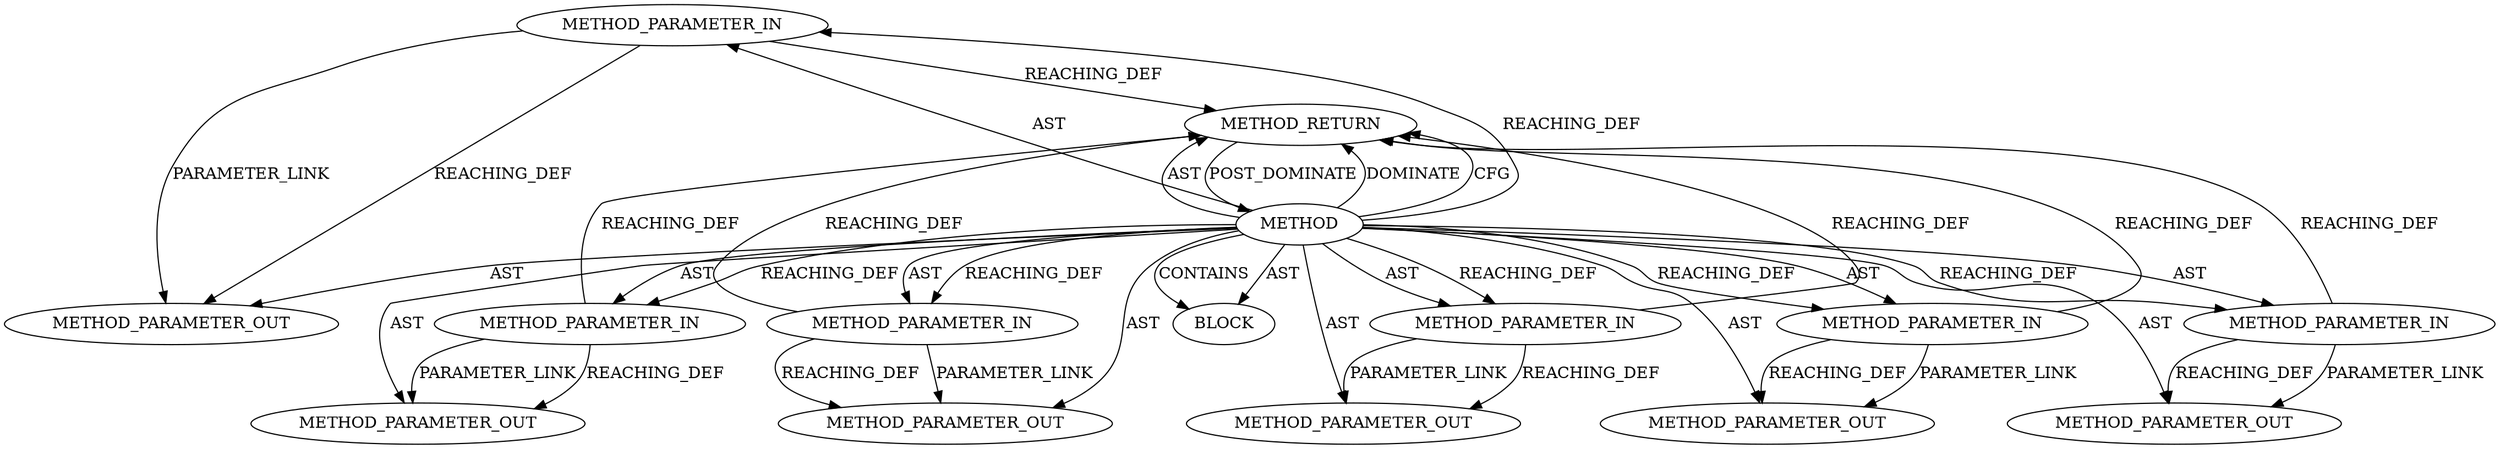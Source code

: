 digraph {
  19749 [label=METHOD_PARAMETER_IN ORDER=5 CODE="p5" IS_VARIADIC=false TYPE_FULL_NAME="ANY" EVALUATION_STRATEGY="BY_VALUE" INDEX=5 NAME="p5"]
  19745 [label=METHOD_PARAMETER_IN ORDER=1 CODE="p1" IS_VARIADIC=false TYPE_FULL_NAME="ANY" EVALUATION_STRATEGY="BY_VALUE" INDEX=1 NAME="p1"]
  19744 [label=METHOD AST_PARENT_TYPE="NAMESPACE_BLOCK" AST_PARENT_FULL_NAME="<global>" ORDER=0 CODE="<empty>" FULL_NAME="iov_iter_extract_pages" IS_EXTERNAL=true FILENAME="<empty>" SIGNATURE="" NAME="iov_iter_extract_pages"]
  19750 [label=METHOD_PARAMETER_IN ORDER=6 CODE="p6" IS_VARIADIC=false TYPE_FULL_NAME="ANY" EVALUATION_STRATEGY="BY_VALUE" INDEX=6 NAME="p6"]
  19747 [label=METHOD_PARAMETER_IN ORDER=3 CODE="p3" IS_VARIADIC=false TYPE_FULL_NAME="ANY" EVALUATION_STRATEGY="BY_VALUE" INDEX=3 NAME="p3"]
  19746 [label=METHOD_PARAMETER_IN ORDER=2 CODE="p2" IS_VARIADIC=false TYPE_FULL_NAME="ANY" EVALUATION_STRATEGY="BY_VALUE" INDEX=2 NAME="p2"]
  21911 [label=METHOD_PARAMETER_OUT ORDER=5 CODE="p5" IS_VARIADIC=false TYPE_FULL_NAME="ANY" EVALUATION_STRATEGY="BY_VALUE" INDEX=5 NAME="p5"]
  21912 [label=METHOD_PARAMETER_OUT ORDER=6 CODE="p6" IS_VARIADIC=false TYPE_FULL_NAME="ANY" EVALUATION_STRATEGY="BY_VALUE" INDEX=6 NAME="p6"]
  19748 [label=METHOD_PARAMETER_IN ORDER=4 CODE="p4" IS_VARIADIC=false TYPE_FULL_NAME="ANY" EVALUATION_STRATEGY="BY_VALUE" INDEX=4 NAME="p4"]
  19751 [label=BLOCK ORDER=1 ARGUMENT_INDEX=1 CODE="<empty>" TYPE_FULL_NAME="ANY"]
  21908 [label=METHOD_PARAMETER_OUT ORDER=2 CODE="p2" IS_VARIADIC=false TYPE_FULL_NAME="ANY" EVALUATION_STRATEGY="BY_VALUE" INDEX=2 NAME="p2"]
  19752 [label=METHOD_RETURN ORDER=2 CODE="RET" TYPE_FULL_NAME="ANY" EVALUATION_STRATEGY="BY_VALUE"]
  21909 [label=METHOD_PARAMETER_OUT ORDER=3 CODE="p3" IS_VARIADIC=false TYPE_FULL_NAME="ANY" EVALUATION_STRATEGY="BY_VALUE" INDEX=3 NAME="p3"]
  21907 [label=METHOD_PARAMETER_OUT ORDER=1 CODE="p1" IS_VARIADIC=false TYPE_FULL_NAME="ANY" EVALUATION_STRATEGY="BY_VALUE" INDEX=1 NAME="p1"]
  21910 [label=METHOD_PARAMETER_OUT ORDER=4 CODE="p4" IS_VARIADIC=false TYPE_FULL_NAME="ANY" EVALUATION_STRATEGY="BY_VALUE" INDEX=4 NAME="p4"]
  19744 -> 19747 [label=REACHING_DEF VARIABLE=""]
  19744 -> 21907 [label=AST ]
  19744 -> 19750 [label=AST ]
  19744 -> 21910 [label=AST ]
  19744 -> 19749 [label=AST ]
  19744 -> 19750 [label=REACHING_DEF VARIABLE=""]
  19747 -> 21909 [label=REACHING_DEF VARIABLE="p3"]
  19744 -> 19748 [label=REACHING_DEF VARIABLE=""]
  19744 -> 19752 [label=DOMINATE ]
  19749 -> 21911 [label=PARAMETER_LINK ]
  19744 -> 21908 [label=AST ]
  19744 -> 19751 [label=CONTAINS ]
  19748 -> 21910 [label=REACHING_DEF VARIABLE="p4"]
  19744 -> 19746 [label=REACHING_DEF VARIABLE=""]
  19747 -> 19752 [label=REACHING_DEF VARIABLE="p3"]
  19747 -> 21909 [label=PARAMETER_LINK ]
  19750 -> 19752 [label=REACHING_DEF VARIABLE="p6"]
  19746 -> 21908 [label=REACHING_DEF VARIABLE="p2"]
  19750 -> 21912 [label=PARAMETER_LINK ]
  19748 -> 19752 [label=REACHING_DEF VARIABLE="p4"]
  19744 -> 19745 [label=REACHING_DEF VARIABLE=""]
  19745 -> 19752 [label=REACHING_DEF VARIABLE="p1"]
  19744 -> 21911 [label=AST ]
  19749 -> 21911 [label=REACHING_DEF VARIABLE="p5"]
  19752 -> 19744 [label=POST_DOMINATE ]
  19746 -> 21908 [label=PARAMETER_LINK ]
  19746 -> 19752 [label=REACHING_DEF VARIABLE="p2"]
  19744 -> 19747 [label=AST ]
  19744 -> 19746 [label=AST ]
  19745 -> 21907 [label=REACHING_DEF VARIABLE="p1"]
  19749 -> 19752 [label=REACHING_DEF VARIABLE="p5"]
  19744 -> 19752 [label=CFG ]
  19744 -> 21912 [label=AST ]
  19744 -> 19751 [label=AST ]
  19744 -> 19745 [label=AST ]
  19744 -> 19748 [label=AST ]
  19744 -> 19749 [label=REACHING_DEF VARIABLE=""]
  19744 -> 21909 [label=AST ]
  19748 -> 21910 [label=PARAMETER_LINK ]
  19750 -> 21912 [label=REACHING_DEF VARIABLE="p6"]
  19744 -> 19752 [label=AST ]
  19745 -> 21907 [label=PARAMETER_LINK ]
}
